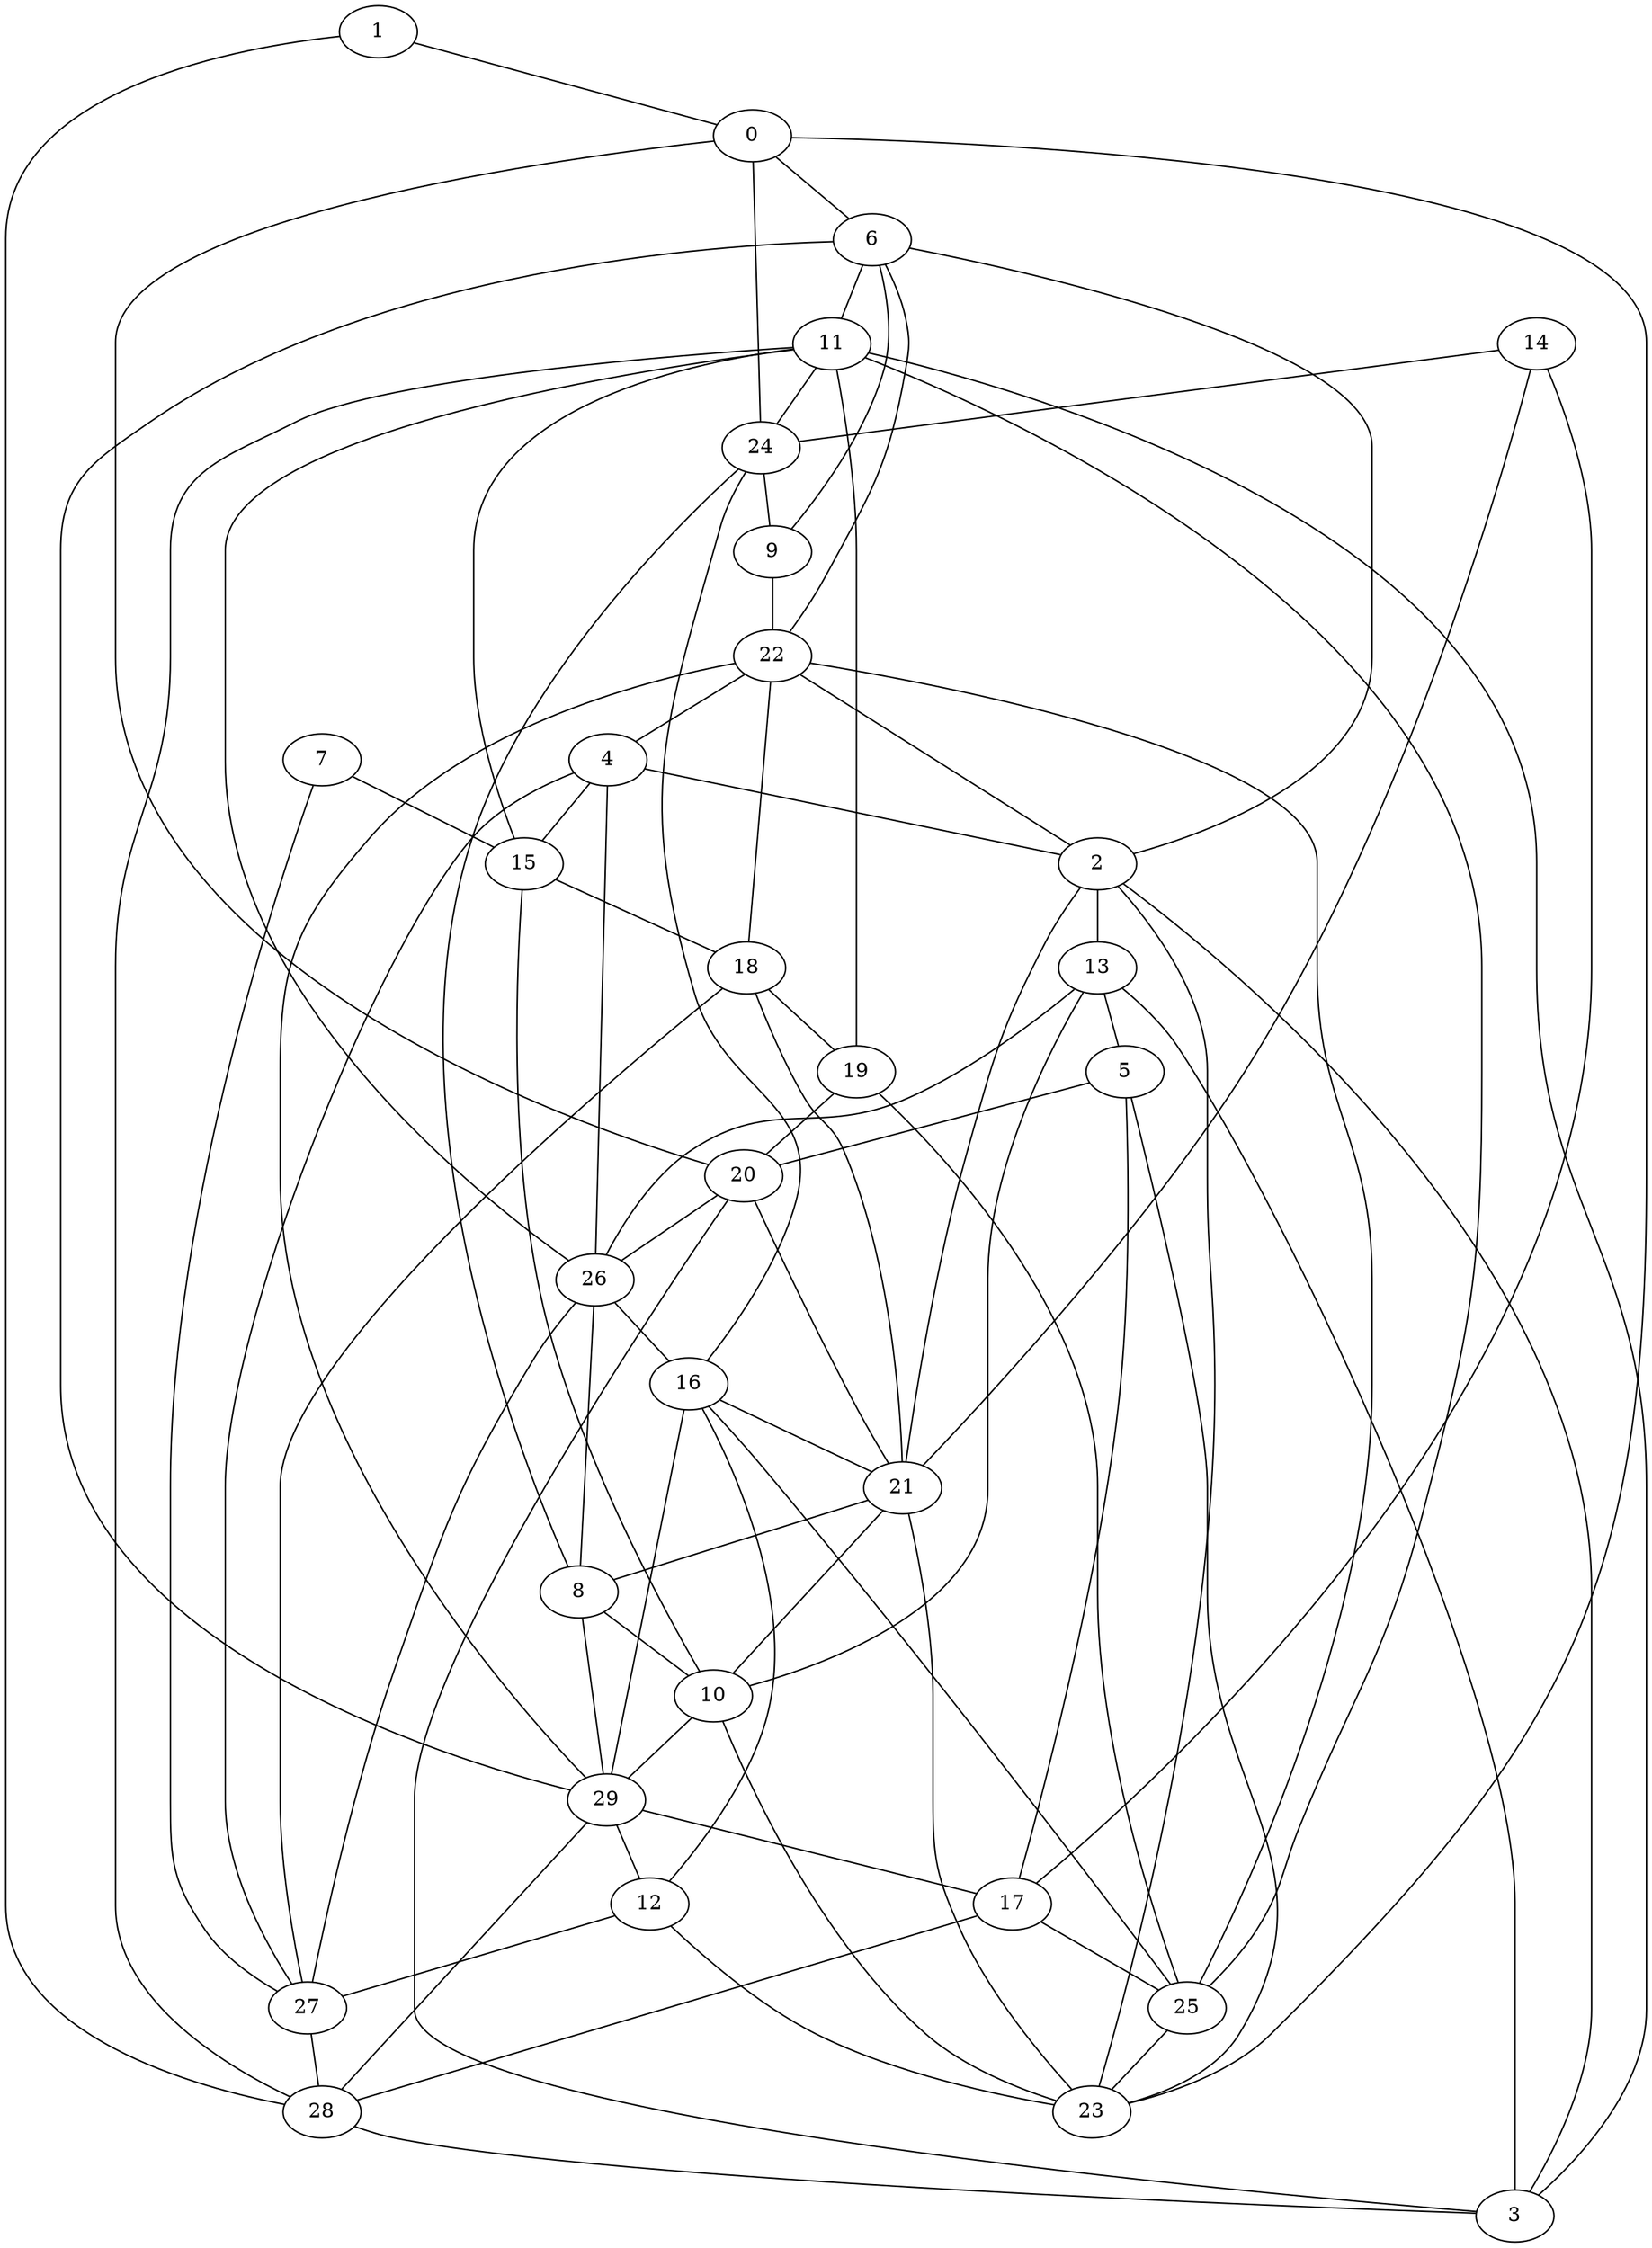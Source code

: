 graph {
	0 [label=0]
	1 [label=1]
	2 [label=2]
	3 [label=3]
	4 [label=4]
	5 [label=5]
	6 [label=6]
	7 [label=7]
	8 [label=8]
	9 [label=9]
	10 [label=10]
	11 [label=11]
	12 [label=12]
	13 [label=13]
	14 [label=14]
	15 [label=15]
	16 [label=16]
	17 [label=17]
	18 [label=18]
	19 [label=19]
	20 [label=20]
	21 [label=21]
	22 [label=22]
	23 [label=23]
	24 [label=24]
	25 [label=25]
	26 [label=26]
	27 [label=27]
	28 [label=28]
	29 [label=29]
	0 -- 24
	0 -- 6
	0 -- 20
	1 -- 0
	1 -- 28
	2 -- 13
	2 -- 6
	2 -- 22
	3 -- 2
	3 -- 11
	3 -- 13
	4 -- 2
	4 -- 27
	4 -- 15
	5 -- 20
	5 -- 23
	6 -- 22
	6 -- 11
	7 -- 15
	7 -- 27
	8 -- 10
	8 -- 24
	8 -- 29
	9 -- 22
	9 -- 6
	10 -- 23
	10 -- 29
	10 -- 21
	11 -- 25
	11 -- 24
	11 -- 26
	12 -- 16
	12 -- 27
	12 -- 23
	13 -- 26
	13 -- 5
	13 -- 10
	14 -- 17
	14 -- 21
	14 -- 24
	15 -- 11
	15 -- 10
	15 -- 18
	16 -- 29
	16 -- 21
	17 -- 5
	17 -- 28
	17 -- 25
	18 -- 21
	18 -- 27
	18 -- 19
	19 -- 11
	19 -- 25
	19 -- 20
	20 -- 3
	20 -- 26
	21 -- 20
	21 -- 8
	21 -- 2
	22 -- 29
	22 -- 4
	22 -- 18
	23 -- 0
	23 -- 2
	23 -- 21
	24 -- 16
	24 -- 9
	25 -- 16
	25 -- 22
	25 -- 23
	26 -- 4
	26 -- 16
	26 -- 8
	27 -- 26
	27 -- 28
	28 -- 3
	28 -- 29
	28 -- 11
	29 -- 17
	29 -- 6
	29 -- 12
}
